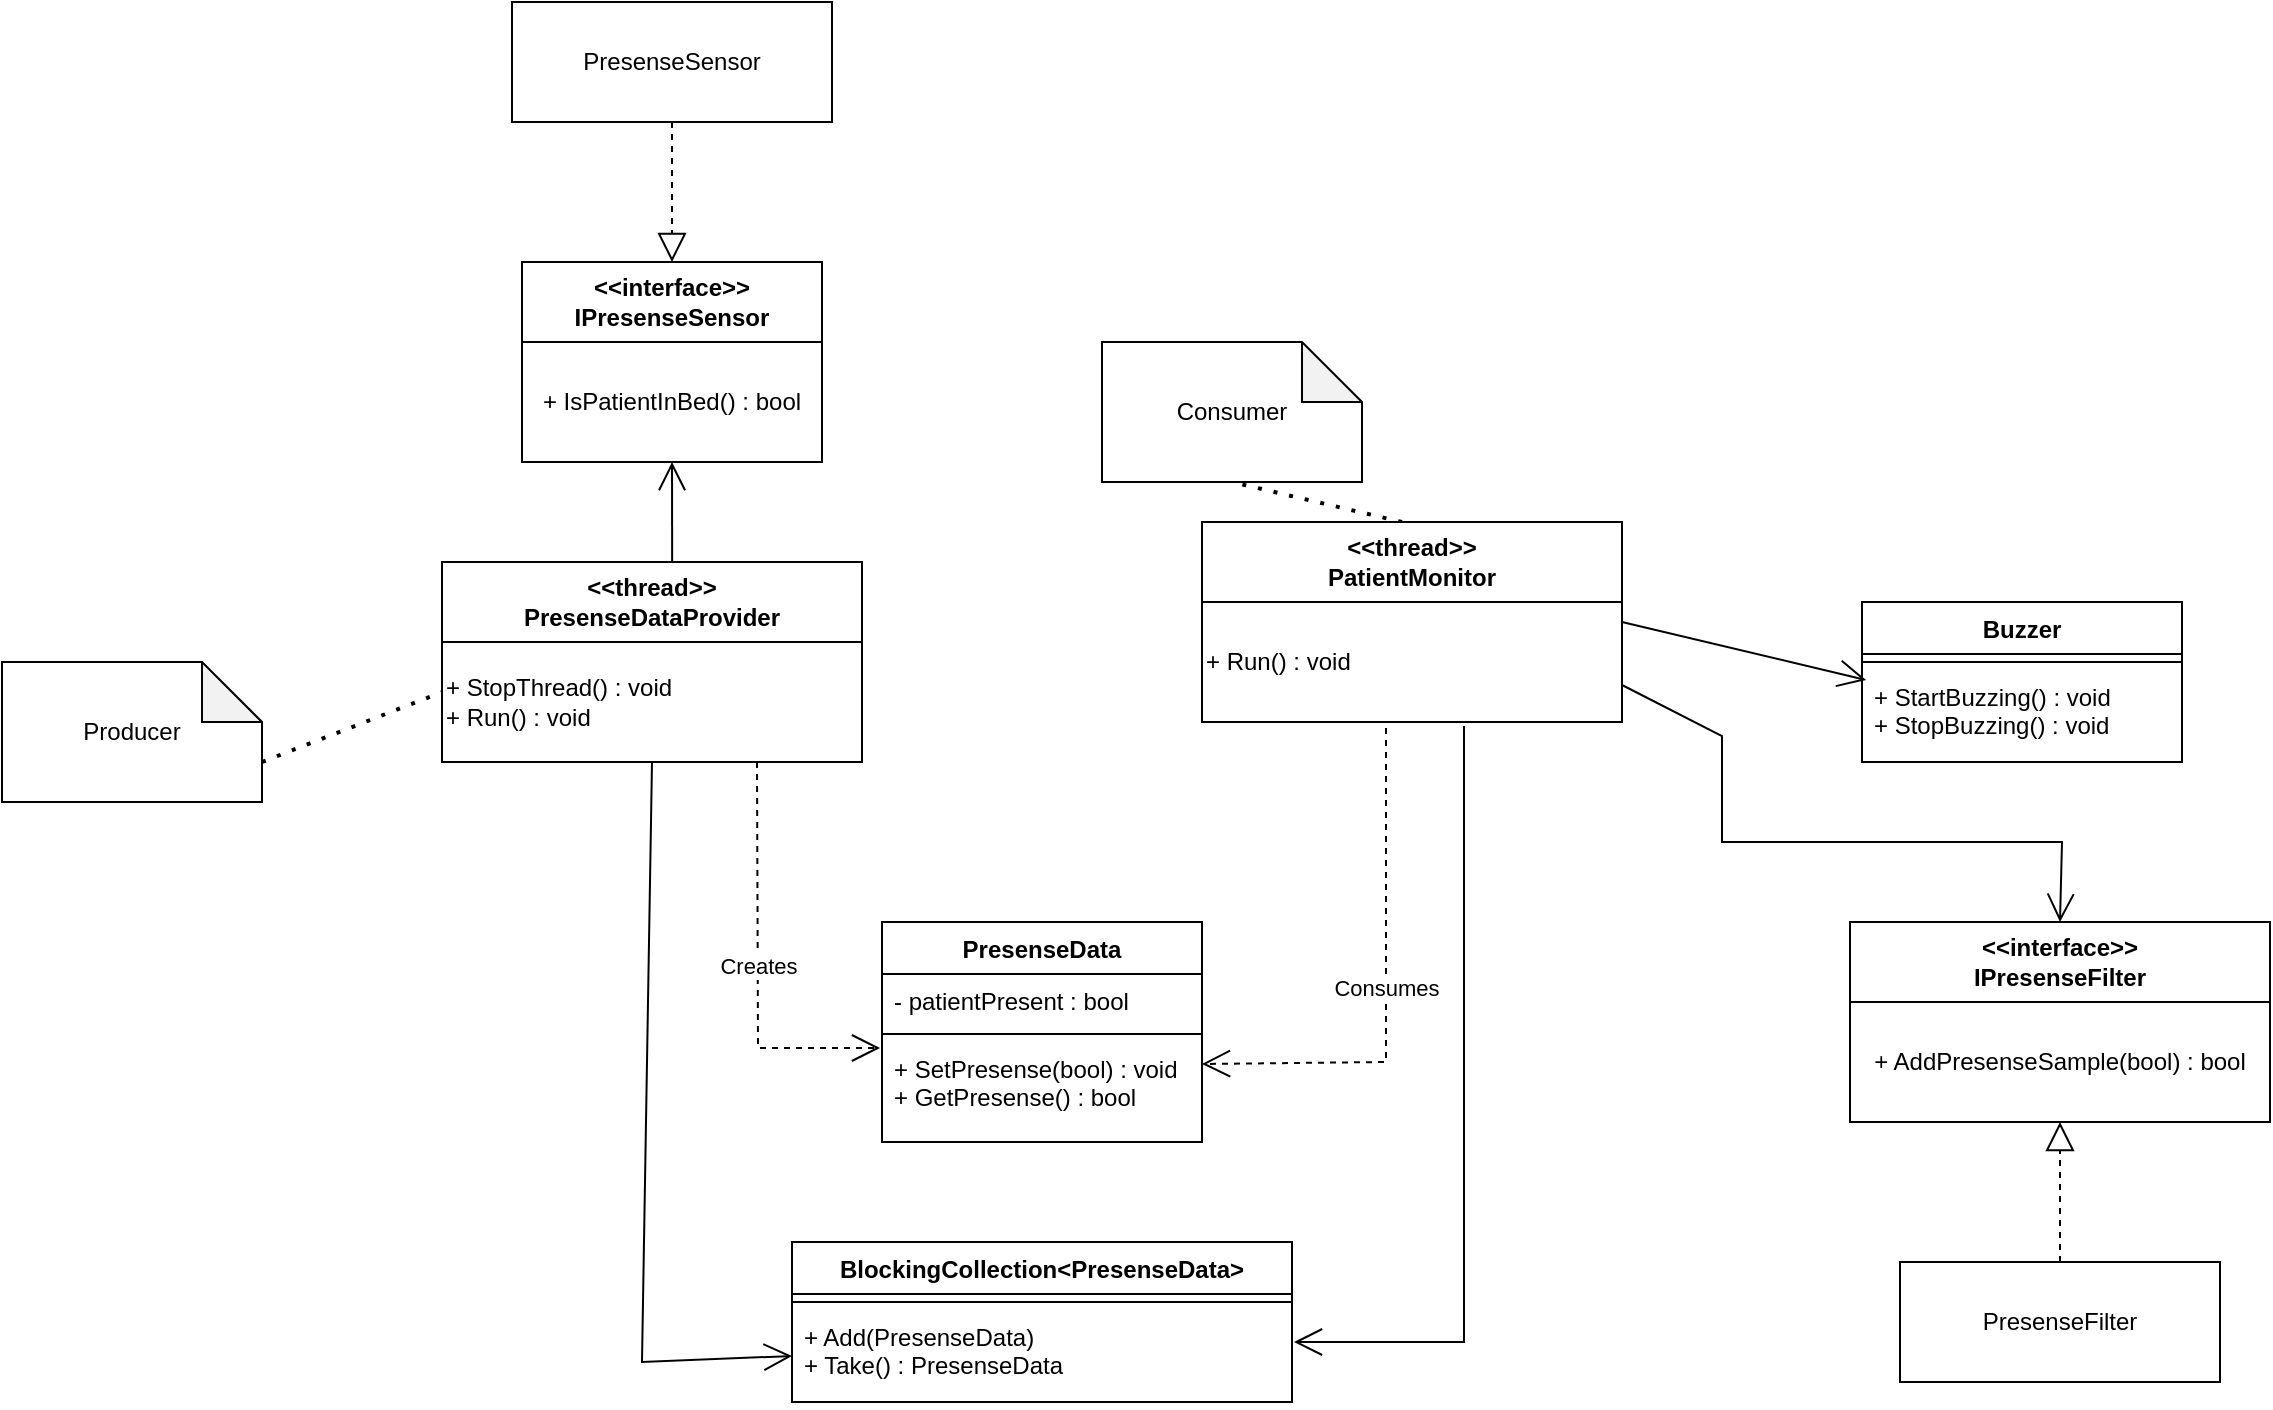 <mxfile version="28.0.6">
  <diagram name="Page-1" id="pa_WugdnDBFKT49zCEz6">
    <mxGraphModel dx="2916" dy="2301" grid="1" gridSize="10" guides="1" tooltips="1" connect="1" arrows="1" fold="1" page="1" pageScale="1" pageWidth="850" pageHeight="1100" math="0" shadow="0">
      <root>
        <mxCell id="0" />
        <mxCell id="1" parent="0" />
        <mxCell id="Movv5W4oJ3RASIbwRSbD-14" value="Buzzer" style="swimlane;fontStyle=1;align=center;verticalAlign=top;childLayout=stackLayout;horizontal=1;startSize=26;horizontalStack=0;resizeParent=1;resizeParentMax=0;resizeLast=0;collapsible=1;marginBottom=0;whiteSpace=wrap;html=1;" vertex="1" parent="1">
          <mxGeometry x="720" y="280" width="160" height="80" as="geometry" />
        </mxCell>
        <mxCell id="Movv5W4oJ3RASIbwRSbD-16" value="" style="line;strokeWidth=1;fillColor=none;align=left;verticalAlign=middle;spacingTop=-1;spacingLeft=3;spacingRight=3;rotatable=0;labelPosition=right;points=[];portConstraint=eastwest;strokeColor=inherit;" vertex="1" parent="Movv5W4oJ3RASIbwRSbD-14">
          <mxGeometry y="26" width="160" height="8" as="geometry" />
        </mxCell>
        <mxCell id="Movv5W4oJ3RASIbwRSbD-17" value="+ StartBuzzing() : void&lt;div&gt;+ StopBuzzing() : void&lt;/div&gt;" style="text;strokeColor=none;fillColor=none;align=left;verticalAlign=top;spacingLeft=4;spacingRight=4;overflow=hidden;rotatable=0;points=[[0,0.5],[1,0.5]];portConstraint=eastwest;whiteSpace=wrap;html=1;" vertex="1" parent="Movv5W4oJ3RASIbwRSbD-14">
          <mxGeometry y="34" width="160" height="46" as="geometry" />
        </mxCell>
        <mxCell id="Movv5W4oJ3RASIbwRSbD-26" value="Producer" style="shape=note;whiteSpace=wrap;html=1;backgroundOutline=1;darkOpacity=0.05;" vertex="1" parent="1">
          <mxGeometry x="-210" y="310" width="130" height="70" as="geometry" />
        </mxCell>
        <mxCell id="Movv5W4oJ3RASIbwRSbD-27" value="" style="endArrow=none;dashed=1;html=1;dashPattern=1 3;strokeWidth=2;rounded=0;exitX=0;exitY=0;exitDx=130;exitDy=50;exitPerimeter=0;entryX=-0.025;entryY=0.038;entryDx=0;entryDy=0;entryPerimeter=0;" edge="1" parent="1" source="Movv5W4oJ3RASIbwRSbD-26">
          <mxGeometry width="50" height="50" relative="1" as="geometry">
            <mxPoint x="400" y="560" as="sourcePoint" />
            <mxPoint x="36" y="314.988" as="targetPoint" />
          </mxGeometry>
        </mxCell>
        <mxCell id="Movv5W4oJ3RASIbwRSbD-28" value="Consumer" style="shape=note;whiteSpace=wrap;html=1;backgroundOutline=1;darkOpacity=0.05;" vertex="1" parent="1">
          <mxGeometry x="340" y="150" width="130" height="70" as="geometry" />
        </mxCell>
        <mxCell id="Movv5W4oJ3RASIbwRSbD-29" value="" style="endArrow=none;dashed=1;html=1;dashPattern=1 3;strokeWidth=2;rounded=0;entryX=0.5;entryY=1;entryDx=0;entryDy=0;entryPerimeter=0;" edge="1" parent="1" target="Movv5W4oJ3RASIbwRSbD-28">
          <mxGeometry width="50" height="50" relative="1" as="geometry">
            <mxPoint x="490" y="240" as="sourcePoint" />
            <mxPoint x="450" y="510" as="targetPoint" />
          </mxGeometry>
        </mxCell>
        <mxCell id="Movv5W4oJ3RASIbwRSbD-30" value="PresenseData" style="swimlane;fontStyle=1;align=center;verticalAlign=top;childLayout=stackLayout;horizontal=1;startSize=26;horizontalStack=0;resizeParent=1;resizeParentMax=0;resizeLast=0;collapsible=1;marginBottom=0;whiteSpace=wrap;html=1;" vertex="1" parent="1">
          <mxGeometry x="230" y="440" width="160" height="110" as="geometry" />
        </mxCell>
        <mxCell id="Movv5W4oJ3RASIbwRSbD-31" value="- patientPresent : bool" style="text;strokeColor=none;fillColor=none;align=left;verticalAlign=top;spacingLeft=4;spacingRight=4;overflow=hidden;rotatable=0;points=[[0,0.5],[1,0.5]];portConstraint=eastwest;whiteSpace=wrap;html=1;" vertex="1" parent="Movv5W4oJ3RASIbwRSbD-30">
          <mxGeometry y="26" width="160" height="26" as="geometry" />
        </mxCell>
        <mxCell id="Movv5W4oJ3RASIbwRSbD-32" value="" style="line;strokeWidth=1;fillColor=none;align=left;verticalAlign=middle;spacingTop=-1;spacingLeft=3;spacingRight=3;rotatable=0;labelPosition=right;points=[];portConstraint=eastwest;strokeColor=inherit;" vertex="1" parent="Movv5W4oJ3RASIbwRSbD-30">
          <mxGeometry y="52" width="160" height="8" as="geometry" />
        </mxCell>
        <mxCell id="Movv5W4oJ3RASIbwRSbD-33" value="+ SetPresense(bool) : void&lt;div&gt;+ GetPresense() : bool&lt;/div&gt;" style="text;strokeColor=none;fillColor=none;align=left;verticalAlign=top;spacingLeft=4;spacingRight=4;overflow=hidden;rotatable=0;points=[[0,0.5],[1,0.5]];portConstraint=eastwest;whiteSpace=wrap;html=1;" vertex="1" parent="Movv5W4oJ3RASIbwRSbD-30">
          <mxGeometry y="60" width="160" height="50" as="geometry" />
        </mxCell>
        <mxCell id="Movv5W4oJ3RASIbwRSbD-34" value="BlockingCollection&amp;lt;PresenseData&amp;gt;" style="swimlane;fontStyle=1;align=center;verticalAlign=top;childLayout=stackLayout;horizontal=1;startSize=26;horizontalStack=0;resizeParent=1;resizeParentMax=0;resizeLast=0;collapsible=1;marginBottom=0;whiteSpace=wrap;html=1;" vertex="1" parent="1">
          <mxGeometry x="185" y="600" width="250" height="80" as="geometry" />
        </mxCell>
        <mxCell id="Movv5W4oJ3RASIbwRSbD-36" value="" style="line;strokeWidth=1;fillColor=none;align=left;verticalAlign=middle;spacingTop=-1;spacingLeft=3;spacingRight=3;rotatable=0;labelPosition=right;points=[];portConstraint=eastwest;strokeColor=inherit;" vertex="1" parent="Movv5W4oJ3RASIbwRSbD-34">
          <mxGeometry y="26" width="250" height="8" as="geometry" />
        </mxCell>
        <mxCell id="Movv5W4oJ3RASIbwRSbD-37" value="+ Add(PresenseData)&lt;div&gt;&lt;div&gt;+ Take() : PresenseData&lt;/div&gt;&lt;/div&gt;" style="text;strokeColor=none;fillColor=none;align=left;verticalAlign=top;spacingLeft=4;spacingRight=4;overflow=hidden;rotatable=0;points=[[0,0.5],[1,0.5]];portConstraint=eastwest;whiteSpace=wrap;html=1;" vertex="1" parent="Movv5W4oJ3RASIbwRSbD-34">
          <mxGeometry y="34" width="250" height="46" as="geometry" />
        </mxCell>
        <mxCell id="Movv5W4oJ3RASIbwRSbD-38" value="" style="endArrow=open;endFill=1;endSize=12;html=1;rounded=0;entryX=0.5;entryY=1;entryDx=0;entryDy=0;exitX=0.548;exitY=0.075;exitDx=0;exitDy=0;exitPerimeter=0;" edge="1" parent="1" source="Movv5W4oJ3RASIbwRSbD-57" target="Movv5W4oJ3RASIbwRSbD-45">
          <mxGeometry width="160" relative="1" as="geometry">
            <mxPoint x="140" y="240" as="sourcePoint" />
            <mxPoint x="97.6" y="153.998" as="targetPoint" />
          </mxGeometry>
        </mxCell>
        <mxCell id="Movv5W4oJ3RASIbwRSbD-39" value="" style="endArrow=open;endFill=1;endSize=12;html=1;rounded=0;exitX=0.5;exitY=1;exitDx=0;exitDy=0;entryX=0;entryY=0.5;entryDx=0;entryDy=0;" edge="1" parent="1" source="Movv5W4oJ3RASIbwRSbD-58" target="Movv5W4oJ3RASIbwRSbD-37">
          <mxGeometry width="160" relative="1" as="geometry">
            <mxPoint x="119.04" y="340" as="sourcePoint" />
            <mxPoint x="120" y="250" as="targetPoint" />
            <Array as="points">
              <mxPoint x="110" y="660" />
            </Array>
          </mxGeometry>
        </mxCell>
        <mxCell id="Movv5W4oJ3RASIbwRSbD-40" value="" style="endArrow=open;endFill=1;endSize=12;html=1;rounded=0;entryX=1.004;entryY=0.348;entryDx=0;entryDy=0;entryPerimeter=0;" edge="1" parent="1" target="Movv5W4oJ3RASIbwRSbD-37">
          <mxGeometry width="160" relative="1" as="geometry">
            <mxPoint x="521" y="342" as="sourcePoint" />
            <mxPoint x="586" y="680" as="targetPoint" />
            <Array as="points">
              <mxPoint x="521" y="650" />
            </Array>
          </mxGeometry>
        </mxCell>
        <mxCell id="Movv5W4oJ3RASIbwRSbD-41" value="" style="endArrow=open;endFill=1;endSize=12;html=1;rounded=0;entryX=0.013;entryY=0.109;entryDx=0;entryDy=0;entryPerimeter=0;" edge="1" parent="1" target="Movv5W4oJ3RASIbwRSbD-17">
          <mxGeometry width="160" relative="1" as="geometry">
            <mxPoint x="600" y="290" as="sourcePoint" />
            <mxPoint x="720" y="741" as="targetPoint" />
            <Array as="points" />
          </mxGeometry>
        </mxCell>
        <mxCell id="Movv5W4oJ3RASIbwRSbD-42" value="Creates" style="endArrow=open;endSize=12;dashed=1;html=1;rounded=0;exitX=0.75;exitY=1;exitDx=0;exitDy=0;entryX=-0.006;entryY=0.06;entryDx=0;entryDy=0;entryPerimeter=0;" edge="1" parent="1" source="Movv5W4oJ3RASIbwRSbD-58" target="Movv5W4oJ3RASIbwRSbD-33">
          <mxGeometry width="160" relative="1" as="geometry">
            <mxPoint x="160" y="342.99" as="sourcePoint" />
            <mxPoint x="510" y="540" as="targetPoint" />
            <Array as="points">
              <mxPoint x="168" y="503" />
            </Array>
          </mxGeometry>
        </mxCell>
        <mxCell id="Movv5W4oJ3RASIbwRSbD-43" value="Consumes" style="endArrow=open;endSize=12;dashed=1;html=1;rounded=0;entryX=1;entryY=0.22;entryDx=0;entryDy=0;entryPerimeter=0;" edge="1" parent="1" target="Movv5W4oJ3RASIbwRSbD-33">
          <mxGeometry width="160" relative="1" as="geometry">
            <mxPoint x="482" y="343" as="sourcePoint" />
            <mxPoint x="669" y="562" as="targetPoint" />
            <Array as="points">
              <mxPoint x="482" y="510" />
            </Array>
          </mxGeometry>
        </mxCell>
        <mxCell id="Movv5W4oJ3RASIbwRSbD-47" value="" style="group" vertex="1" connectable="0" parent="1">
          <mxGeometry x="50" y="110" width="150" height="100" as="geometry" />
        </mxCell>
        <mxCell id="Movv5W4oJ3RASIbwRSbD-44" value="&lt;div&gt;&lt;b&gt;&amp;lt;&amp;lt;interface&amp;gt;&amp;gt;&lt;/b&gt;&lt;/div&gt;&lt;b&gt;IPresenseSensor&lt;/b&gt;" style="rounded=0;whiteSpace=wrap;html=1;" vertex="1" parent="Movv5W4oJ3RASIbwRSbD-47">
          <mxGeometry width="150" height="40" as="geometry" />
        </mxCell>
        <mxCell id="Movv5W4oJ3RASIbwRSbD-45" value="+ IsPatientInBed() : bool" style="rounded=0;whiteSpace=wrap;html=1;" vertex="1" parent="Movv5W4oJ3RASIbwRSbD-47">
          <mxGeometry y="40" width="150" height="60" as="geometry" />
        </mxCell>
        <mxCell id="Movv5W4oJ3RASIbwRSbD-48" value="PresenseSensor" style="rounded=0;whiteSpace=wrap;html=1;" vertex="1" parent="1">
          <mxGeometry x="45" y="-20" width="160" height="60" as="geometry" />
        </mxCell>
        <mxCell id="Movv5W4oJ3RASIbwRSbD-49" value="" style="endArrow=block;dashed=1;endFill=0;endSize=12;html=1;rounded=0;exitX=0.5;exitY=1;exitDx=0;exitDy=0;entryX=0.5;entryY=0;entryDx=0;entryDy=0;" edge="1" parent="1" source="Movv5W4oJ3RASIbwRSbD-48" target="Movv5W4oJ3RASIbwRSbD-44">
          <mxGeometry width="160" relative="1" as="geometry">
            <mxPoint x="140" y="70" as="sourcePoint" />
            <mxPoint x="300" y="70" as="targetPoint" />
          </mxGeometry>
        </mxCell>
        <mxCell id="Movv5W4oJ3RASIbwRSbD-50" value="" style="group" vertex="1" connectable="0" parent="1">
          <mxGeometry x="714" y="440" width="210" height="100" as="geometry" />
        </mxCell>
        <mxCell id="Movv5W4oJ3RASIbwRSbD-51" value="&lt;div&gt;&lt;b&gt;&amp;lt;&amp;lt;interface&amp;gt;&amp;gt;&lt;/b&gt;&lt;/div&gt;&lt;b&gt;IPresenseFilter&lt;/b&gt;" style="rounded=0;whiteSpace=wrap;html=1;" vertex="1" parent="Movv5W4oJ3RASIbwRSbD-50">
          <mxGeometry width="210" height="40" as="geometry" />
        </mxCell>
        <mxCell id="Movv5W4oJ3RASIbwRSbD-52" value="+ AddPresenseSample(bool) : bool" style="rounded=0;whiteSpace=wrap;html=1;" vertex="1" parent="Movv5W4oJ3RASIbwRSbD-50">
          <mxGeometry y="40" width="210" height="60" as="geometry" />
        </mxCell>
        <mxCell id="Movv5W4oJ3RASIbwRSbD-53" value="PresenseFilter" style="rounded=0;whiteSpace=wrap;html=1;" vertex="1" parent="1">
          <mxGeometry x="739" y="610" width="160" height="60" as="geometry" />
        </mxCell>
        <mxCell id="Movv5W4oJ3RASIbwRSbD-54" value="" style="endArrow=block;dashed=1;endFill=0;endSize=12;html=1;rounded=0;exitX=0.5;exitY=0;exitDx=0;exitDy=0;entryX=0.5;entryY=1;entryDx=0;entryDy=0;" edge="1" parent="1" source="Movv5W4oJ3RASIbwRSbD-53" target="Movv5W4oJ3RASIbwRSbD-52">
          <mxGeometry width="160" relative="1" as="geometry">
            <mxPoint x="680" y="660" as="sourcePoint" />
            <mxPoint x="680" y="730" as="targetPoint" />
          </mxGeometry>
        </mxCell>
        <mxCell id="Movv5W4oJ3RASIbwRSbD-55" value="" style="endArrow=open;endFill=1;endSize=12;html=1;rounded=0;exitX=0.994;exitY=0.269;exitDx=0;exitDy=0;entryX=0.5;entryY=0;entryDx=0;entryDy=0;exitPerimeter=0;" edge="1" parent="1" target="Movv5W4oJ3RASIbwRSbD-51">
          <mxGeometry width="160" relative="1" as="geometry">
            <mxPoint x="599.04" y="320.994" as="sourcePoint" />
            <mxPoint x="772" y="310" as="targetPoint" />
            <Array as="points">
              <mxPoint x="650" y="347" />
              <mxPoint x="650" y="400" />
              <mxPoint x="820" y="400" />
            </Array>
          </mxGeometry>
        </mxCell>
        <mxCell id="Movv5W4oJ3RASIbwRSbD-56" value="&#xa;&#xa;" style="group;align=left;" vertex="1" connectable="0" parent="1">
          <mxGeometry x="10" y="260" width="210" height="100" as="geometry" />
        </mxCell>
        <mxCell id="Movv5W4oJ3RASIbwRSbD-57" value="&lt;div&gt;&lt;b&gt;&amp;lt;&amp;lt;thread&amp;gt;&amp;gt;&lt;/b&gt;&lt;/div&gt;&lt;b&gt;PresenseDataProvider&lt;/b&gt;" style="rounded=0;whiteSpace=wrap;html=1;" vertex="1" parent="Movv5W4oJ3RASIbwRSbD-56">
          <mxGeometry width="210" height="40" as="geometry" />
        </mxCell>
        <mxCell id="Movv5W4oJ3RASIbwRSbD-58" value="+ StopThread() : void&lt;div&gt;+ Run() : void&lt;/div&gt;" style="rounded=0;whiteSpace=wrap;html=1;align=left;" vertex="1" parent="Movv5W4oJ3RASIbwRSbD-56">
          <mxGeometry y="40" width="210" height="60" as="geometry" />
        </mxCell>
        <mxCell id="Movv5W4oJ3RASIbwRSbD-59" value="&#xa;&#xa;" style="group" vertex="1" connectable="0" parent="1">
          <mxGeometry x="390" y="240" width="210" height="100" as="geometry" />
        </mxCell>
        <mxCell id="Movv5W4oJ3RASIbwRSbD-60" value="&lt;div&gt;&lt;b&gt;&amp;lt;&amp;lt;thread&amp;gt;&amp;gt;&lt;/b&gt;&lt;/div&gt;&lt;b&gt;PatientMonitor&lt;/b&gt;" style="rounded=0;whiteSpace=wrap;html=1;" vertex="1" parent="Movv5W4oJ3RASIbwRSbD-59">
          <mxGeometry width="210" height="40" as="geometry" />
        </mxCell>
        <mxCell id="Movv5W4oJ3RASIbwRSbD-61" value="&lt;div&gt;+ Run() : void&lt;/div&gt;" style="rounded=0;whiteSpace=wrap;html=1;align=left;" vertex="1" parent="Movv5W4oJ3RASIbwRSbD-59">
          <mxGeometry y="40" width="210" height="60" as="geometry" />
        </mxCell>
      </root>
    </mxGraphModel>
  </diagram>
</mxfile>
